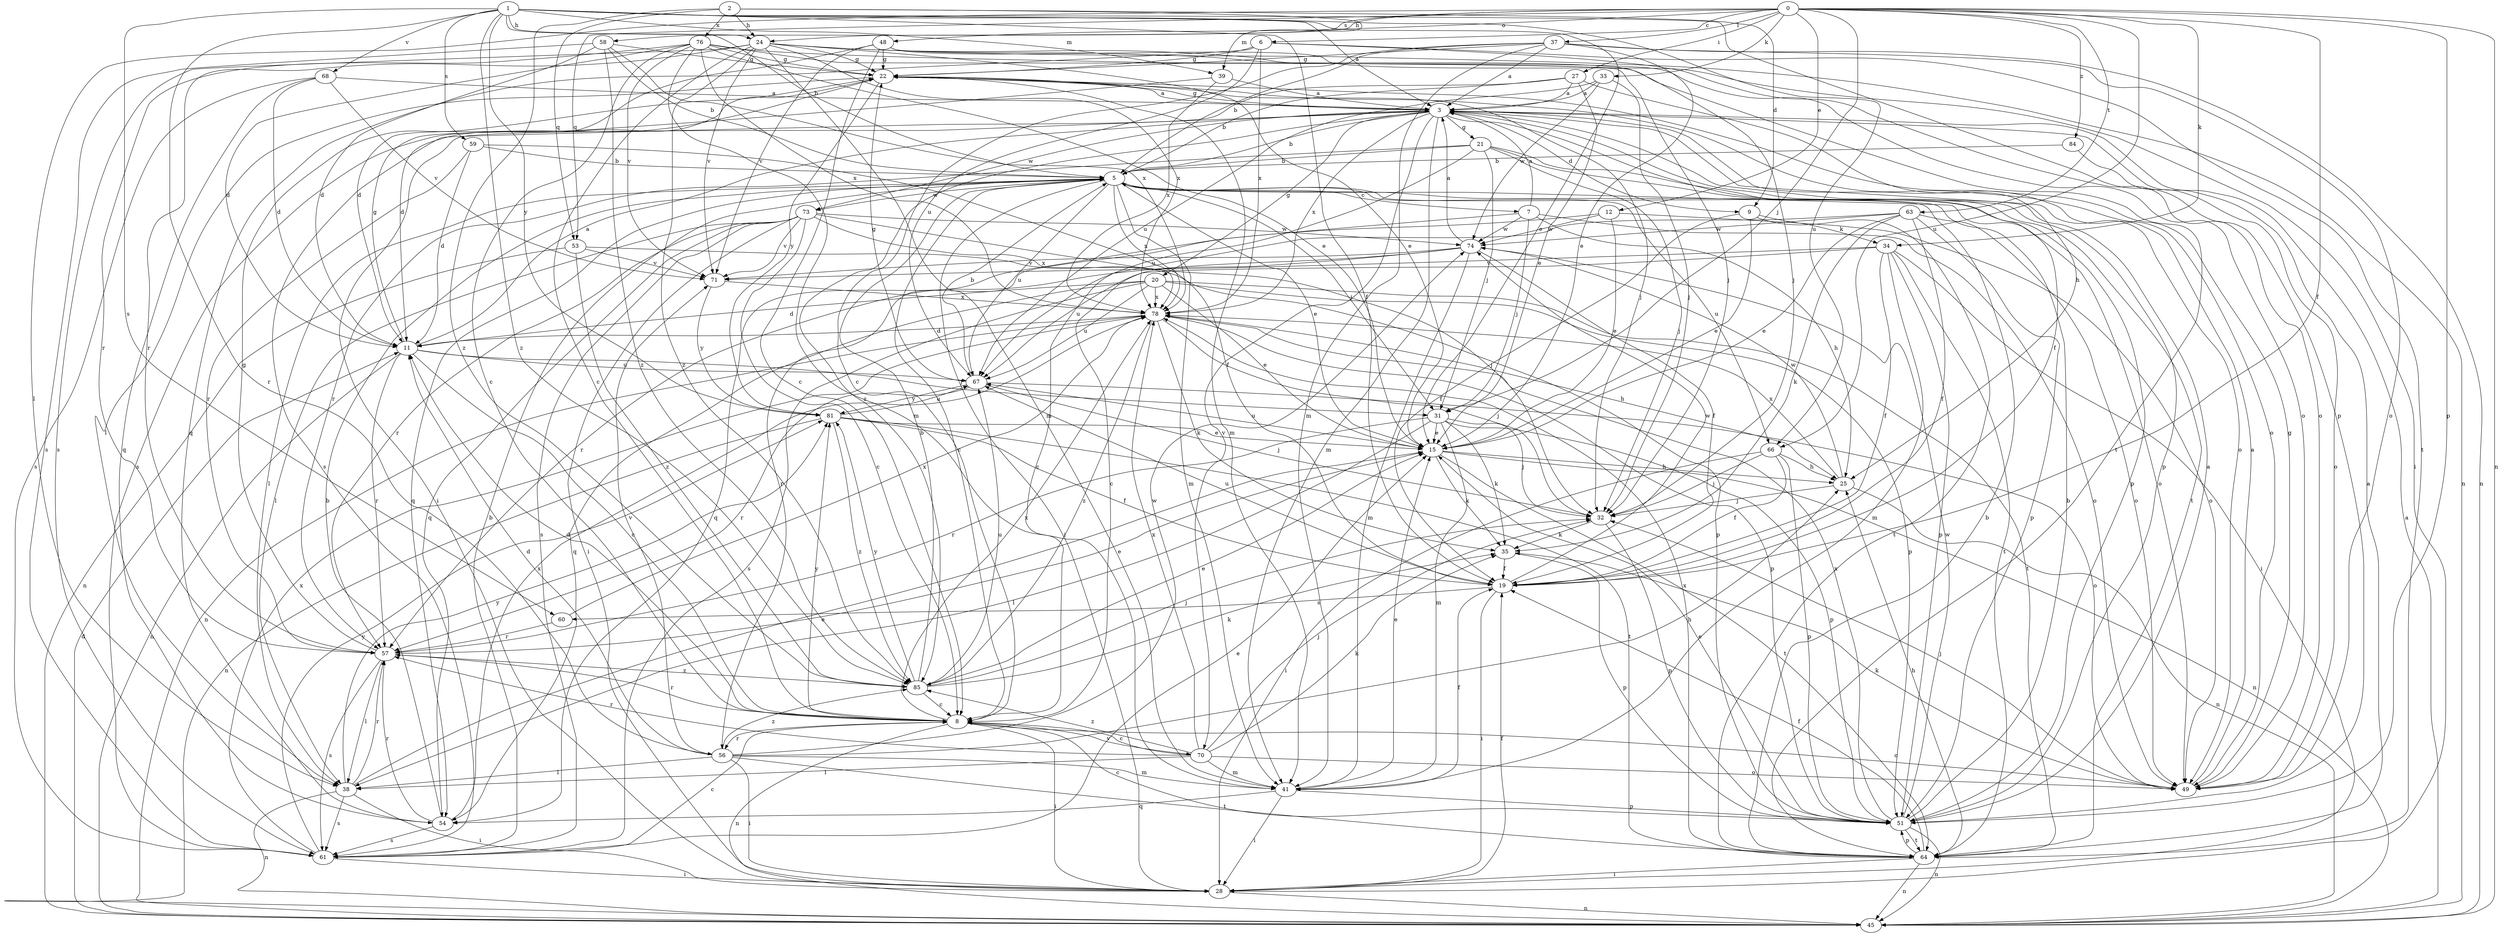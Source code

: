strict digraph  {
0;
1;
2;
3;
5;
6;
7;
8;
9;
11;
12;
15;
19;
20;
21;
22;
24;
25;
27;
28;
31;
32;
33;
34;
35;
37;
38;
39;
41;
45;
48;
49;
51;
53;
54;
56;
57;
58;
59;
60;
61;
63;
64;
66;
67;
68;
70;
71;
73;
74;
76;
78;
81;
84;
85;
0 -> 6  [label=c];
0 -> 12  [label=e];
0 -> 19  [label=f];
0 -> 24  [label=h];
0 -> 27  [label=i];
0 -> 31  [label=j];
0 -> 33  [label=k];
0 -> 34  [label=k];
0 -> 37  [label=l];
0 -> 38  [label=l];
0 -> 45  [label=n];
0 -> 48  [label=o];
0 -> 51  [label=p];
0 -> 53  [label=q];
0 -> 58  [label=s];
0 -> 63  [label=t];
0 -> 66  [label=u];
0 -> 84  [label=z];
1 -> 3  [label=a];
1 -> 5  [label=b];
1 -> 15  [label=e];
1 -> 19  [label=f];
1 -> 24  [label=h];
1 -> 39  [label=m];
1 -> 51  [label=p];
1 -> 56  [label=r];
1 -> 59  [label=s];
1 -> 60  [label=s];
1 -> 66  [label=u];
1 -> 68  [label=v];
1 -> 81  [label=y];
1 -> 85  [label=z];
2 -> 9  [label=d];
2 -> 24  [label=h];
2 -> 39  [label=m];
2 -> 53  [label=q];
2 -> 76  [label=x];
2 -> 85  [label=z];
3 -> 5  [label=b];
3 -> 9  [label=d];
3 -> 19  [label=f];
3 -> 20  [label=g];
3 -> 21  [label=g];
3 -> 22  [label=g];
3 -> 28  [label=i];
3 -> 41  [label=m];
3 -> 49  [label=o];
3 -> 51  [label=p];
3 -> 70  [label=v];
3 -> 73  [label=w];
3 -> 78  [label=x];
3 -> 85  [label=z];
5 -> 7  [label=c];
5 -> 8  [label=c];
5 -> 15  [label=e];
5 -> 28  [label=i];
5 -> 31  [label=j];
5 -> 38  [label=l];
5 -> 41  [label=m];
5 -> 49  [label=o];
5 -> 54  [label=q];
5 -> 66  [label=u];
5 -> 67  [label=u];
5 -> 73  [label=w];
5 -> 78  [label=x];
6 -> 22  [label=g];
6 -> 49  [label=o];
6 -> 54  [label=q];
6 -> 64  [label=t];
6 -> 67  [label=u];
6 -> 78  [label=x];
7 -> 3  [label=a];
7 -> 25  [label=h];
7 -> 31  [label=j];
7 -> 49  [label=o];
7 -> 56  [label=r];
7 -> 74  [label=w];
8 -> 11  [label=d];
8 -> 28  [label=i];
8 -> 45  [label=n];
8 -> 49  [label=o];
8 -> 56  [label=r];
8 -> 57  [label=r];
8 -> 70  [label=v];
8 -> 78  [label=x];
8 -> 81  [label=y];
9 -> 15  [label=e];
9 -> 19  [label=f];
9 -> 34  [label=k];
9 -> 64  [label=t];
11 -> 3  [label=a];
11 -> 8  [label=c];
11 -> 22  [label=g];
11 -> 31  [label=j];
11 -> 45  [label=n];
11 -> 57  [label=r];
11 -> 67  [label=u];
12 -> 15  [label=e];
12 -> 49  [label=o];
12 -> 54  [label=q];
12 -> 74  [label=w];
15 -> 25  [label=h];
15 -> 35  [label=k];
15 -> 45  [label=n];
15 -> 64  [label=t];
15 -> 67  [label=u];
19 -> 28  [label=i];
19 -> 60  [label=s];
19 -> 67  [label=u];
19 -> 74  [label=w];
20 -> 11  [label=d];
20 -> 15  [label=e];
20 -> 51  [label=p];
20 -> 54  [label=q];
20 -> 61  [label=s];
20 -> 64  [label=t];
20 -> 67  [label=u];
20 -> 78  [label=x];
21 -> 5  [label=b];
21 -> 31  [label=j];
21 -> 32  [label=j];
21 -> 51  [label=p];
21 -> 57  [label=r];
21 -> 64  [label=t];
21 -> 67  [label=u];
22 -> 3  [label=a];
22 -> 11  [label=d];
22 -> 32  [label=j];
22 -> 38  [label=l];
22 -> 41  [label=m];
22 -> 49  [label=o];
22 -> 81  [label=y];
24 -> 8  [label=c];
24 -> 15  [label=e];
24 -> 22  [label=g];
24 -> 32  [label=j];
24 -> 41  [label=m];
24 -> 49  [label=o];
24 -> 57  [label=r];
24 -> 61  [label=s];
24 -> 71  [label=v];
24 -> 78  [label=x];
24 -> 85  [label=z];
25 -> 32  [label=j];
25 -> 45  [label=n];
25 -> 74  [label=w];
25 -> 78  [label=x];
27 -> 3  [label=a];
27 -> 5  [label=b];
27 -> 15  [label=e];
27 -> 25  [label=h];
27 -> 61  [label=s];
28 -> 19  [label=f];
28 -> 45  [label=n];
31 -> 15  [label=e];
31 -> 32  [label=j];
31 -> 35  [label=k];
31 -> 38  [label=l];
31 -> 41  [label=m];
31 -> 51  [label=p];
31 -> 57  [label=r];
32 -> 35  [label=k];
32 -> 51  [label=p];
33 -> 3  [label=a];
33 -> 32  [label=j];
33 -> 67  [label=u];
33 -> 74  [label=w];
34 -> 19  [label=f];
34 -> 28  [label=i];
34 -> 41  [label=m];
34 -> 51  [label=p];
34 -> 64  [label=t];
34 -> 67  [label=u];
34 -> 71  [label=v];
35 -> 19  [label=f];
35 -> 51  [label=p];
37 -> 3  [label=a];
37 -> 5  [label=b];
37 -> 8  [label=c];
37 -> 15  [label=e];
37 -> 22  [label=g];
37 -> 41  [label=m];
37 -> 45  [label=n];
37 -> 49  [label=o];
38 -> 15  [label=e];
38 -> 28  [label=i];
38 -> 45  [label=n];
38 -> 57  [label=r];
38 -> 61  [label=s];
38 -> 81  [label=y];
39 -> 3  [label=a];
39 -> 61  [label=s];
39 -> 78  [label=x];
41 -> 15  [label=e];
41 -> 19  [label=f];
41 -> 28  [label=i];
41 -> 51  [label=p];
41 -> 54  [label=q];
45 -> 3  [label=a];
45 -> 11  [label=d];
48 -> 8  [label=c];
48 -> 11  [label=d];
48 -> 22  [label=g];
48 -> 28  [label=i];
48 -> 45  [label=n];
48 -> 71  [label=v];
49 -> 3  [label=a];
49 -> 22  [label=g];
49 -> 32  [label=j];
49 -> 35  [label=k];
51 -> 3  [label=a];
51 -> 5  [label=b];
51 -> 8  [label=c];
51 -> 15  [label=e];
51 -> 45  [label=n];
51 -> 64  [label=t];
51 -> 74  [label=w];
51 -> 78  [label=x];
53 -> 45  [label=n];
53 -> 51  [label=p];
53 -> 71  [label=v];
53 -> 85  [label=z];
54 -> 5  [label=b];
54 -> 57  [label=r];
54 -> 61  [label=s];
54 -> 78  [label=x];
56 -> 11  [label=d];
56 -> 25  [label=h];
56 -> 28  [label=i];
56 -> 38  [label=l];
56 -> 41  [label=m];
56 -> 64  [label=t];
56 -> 71  [label=v];
56 -> 74  [label=w];
56 -> 85  [label=z];
57 -> 15  [label=e];
57 -> 22  [label=g];
57 -> 38  [label=l];
57 -> 61  [label=s];
57 -> 85  [label=z];
58 -> 5  [label=b];
58 -> 11  [label=d];
58 -> 22  [label=g];
58 -> 61  [label=s];
58 -> 78  [label=x];
58 -> 85  [label=z];
59 -> 5  [label=b];
59 -> 11  [label=d];
59 -> 19  [label=f];
59 -> 57  [label=r];
60 -> 57  [label=r];
60 -> 78  [label=x];
61 -> 5  [label=b];
61 -> 8  [label=c];
61 -> 15  [label=e];
61 -> 28  [label=i];
61 -> 78  [label=x];
61 -> 81  [label=y];
63 -> 8  [label=c];
63 -> 15  [label=e];
63 -> 19  [label=f];
63 -> 35  [label=k];
63 -> 49  [label=o];
63 -> 51  [label=p];
63 -> 74  [label=w];
64 -> 3  [label=a];
64 -> 5  [label=b];
64 -> 19  [label=f];
64 -> 25  [label=h];
64 -> 28  [label=i];
64 -> 45  [label=n];
64 -> 51  [label=p];
64 -> 78  [label=x];
66 -> 19  [label=f];
66 -> 25  [label=h];
66 -> 28  [label=i];
66 -> 32  [label=j];
66 -> 51  [label=p];
67 -> 5  [label=b];
67 -> 22  [label=g];
67 -> 32  [label=j];
67 -> 49  [label=o];
67 -> 57  [label=r];
67 -> 81  [label=y];
68 -> 3  [label=a];
68 -> 11  [label=d];
68 -> 54  [label=q];
68 -> 61  [label=s];
68 -> 71  [label=v];
70 -> 8  [label=c];
70 -> 32  [label=j];
70 -> 35  [label=k];
70 -> 38  [label=l];
70 -> 41  [label=m];
70 -> 49  [label=o];
70 -> 57  [label=r];
70 -> 78  [label=x];
70 -> 85  [label=z];
71 -> 78  [label=x];
71 -> 81  [label=y];
73 -> 8  [label=c];
73 -> 28  [label=i];
73 -> 32  [label=j];
73 -> 38  [label=l];
73 -> 54  [label=q];
73 -> 57  [label=r];
73 -> 61  [label=s];
73 -> 71  [label=v];
73 -> 74  [label=w];
73 -> 78  [label=x];
74 -> 3  [label=a];
74 -> 8  [label=c];
74 -> 19  [label=f];
74 -> 41  [label=m];
74 -> 57  [label=r];
74 -> 71  [label=v];
76 -> 8  [label=c];
76 -> 11  [label=d];
76 -> 15  [label=e];
76 -> 22  [label=g];
76 -> 32  [label=j];
76 -> 41  [label=m];
76 -> 57  [label=r];
76 -> 64  [label=t];
76 -> 71  [label=v];
76 -> 78  [label=x];
78 -> 11  [label=d];
78 -> 25  [label=h];
78 -> 32  [label=j];
78 -> 35  [label=k];
78 -> 45  [label=n];
78 -> 51  [label=p];
78 -> 85  [label=z];
81 -> 15  [label=e];
81 -> 19  [label=f];
81 -> 45  [label=n];
81 -> 64  [label=t];
81 -> 67  [label=u];
81 -> 85  [label=z];
84 -> 5  [label=b];
84 -> 49  [label=o];
85 -> 5  [label=b];
85 -> 8  [label=c];
85 -> 15  [label=e];
85 -> 32  [label=j];
85 -> 35  [label=k];
85 -> 67  [label=u];
85 -> 81  [label=y];
}
